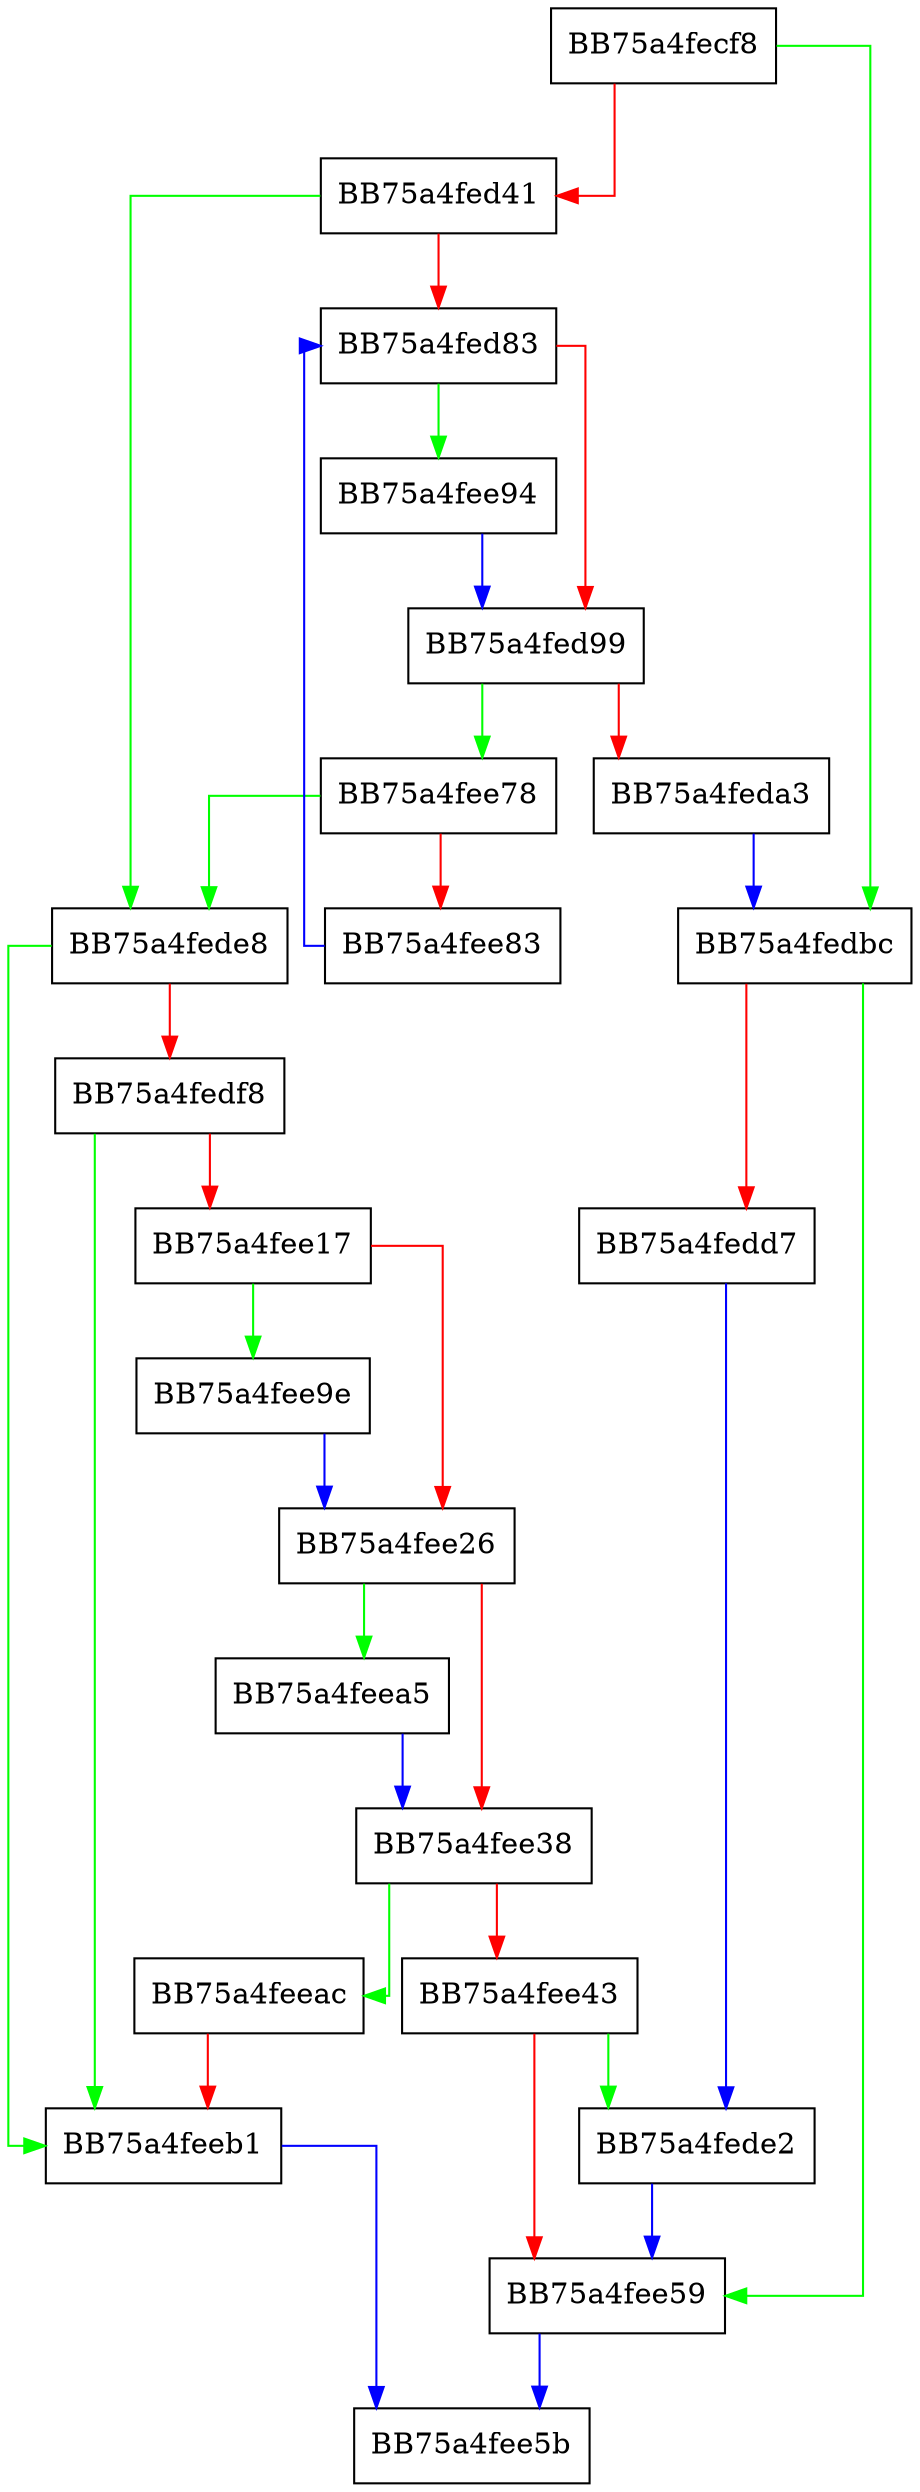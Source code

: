 digraph get_page_flags_nosnap {
  node [shape="box"];
  graph [splines=ortho];
  BB75a4fecf8 -> BB75a4fedbc [color="green"];
  BB75a4fecf8 -> BB75a4fed41 [color="red"];
  BB75a4fed41 -> BB75a4fede8 [color="green"];
  BB75a4fed41 -> BB75a4fed83 [color="red"];
  BB75a4fed83 -> BB75a4fee94 [color="green"];
  BB75a4fed83 -> BB75a4fed99 [color="red"];
  BB75a4fed99 -> BB75a4fee78 [color="green"];
  BB75a4fed99 -> BB75a4feda3 [color="red"];
  BB75a4feda3 -> BB75a4fedbc [color="blue"];
  BB75a4fedbc -> BB75a4fee59 [color="green"];
  BB75a4fedbc -> BB75a4fedd7 [color="red"];
  BB75a4fedd7 -> BB75a4fede2 [color="blue"];
  BB75a4fede2 -> BB75a4fee59 [color="blue"];
  BB75a4fede8 -> BB75a4feeb1 [color="green"];
  BB75a4fede8 -> BB75a4fedf8 [color="red"];
  BB75a4fedf8 -> BB75a4feeb1 [color="green"];
  BB75a4fedf8 -> BB75a4fee17 [color="red"];
  BB75a4fee17 -> BB75a4fee9e [color="green"];
  BB75a4fee17 -> BB75a4fee26 [color="red"];
  BB75a4fee26 -> BB75a4feea5 [color="green"];
  BB75a4fee26 -> BB75a4fee38 [color="red"];
  BB75a4fee38 -> BB75a4feeac [color="green"];
  BB75a4fee38 -> BB75a4fee43 [color="red"];
  BB75a4fee43 -> BB75a4fede2 [color="green"];
  BB75a4fee43 -> BB75a4fee59 [color="red"];
  BB75a4fee59 -> BB75a4fee5b [color="blue"];
  BB75a4fee78 -> BB75a4fede8 [color="green"];
  BB75a4fee78 -> BB75a4fee83 [color="red"];
  BB75a4fee83 -> BB75a4fed83 [color="blue"];
  BB75a4fee94 -> BB75a4fed99 [color="blue"];
  BB75a4fee9e -> BB75a4fee26 [color="blue"];
  BB75a4feea5 -> BB75a4fee38 [color="blue"];
  BB75a4feeac -> BB75a4feeb1 [color="red"];
  BB75a4feeb1 -> BB75a4fee5b [color="blue"];
}